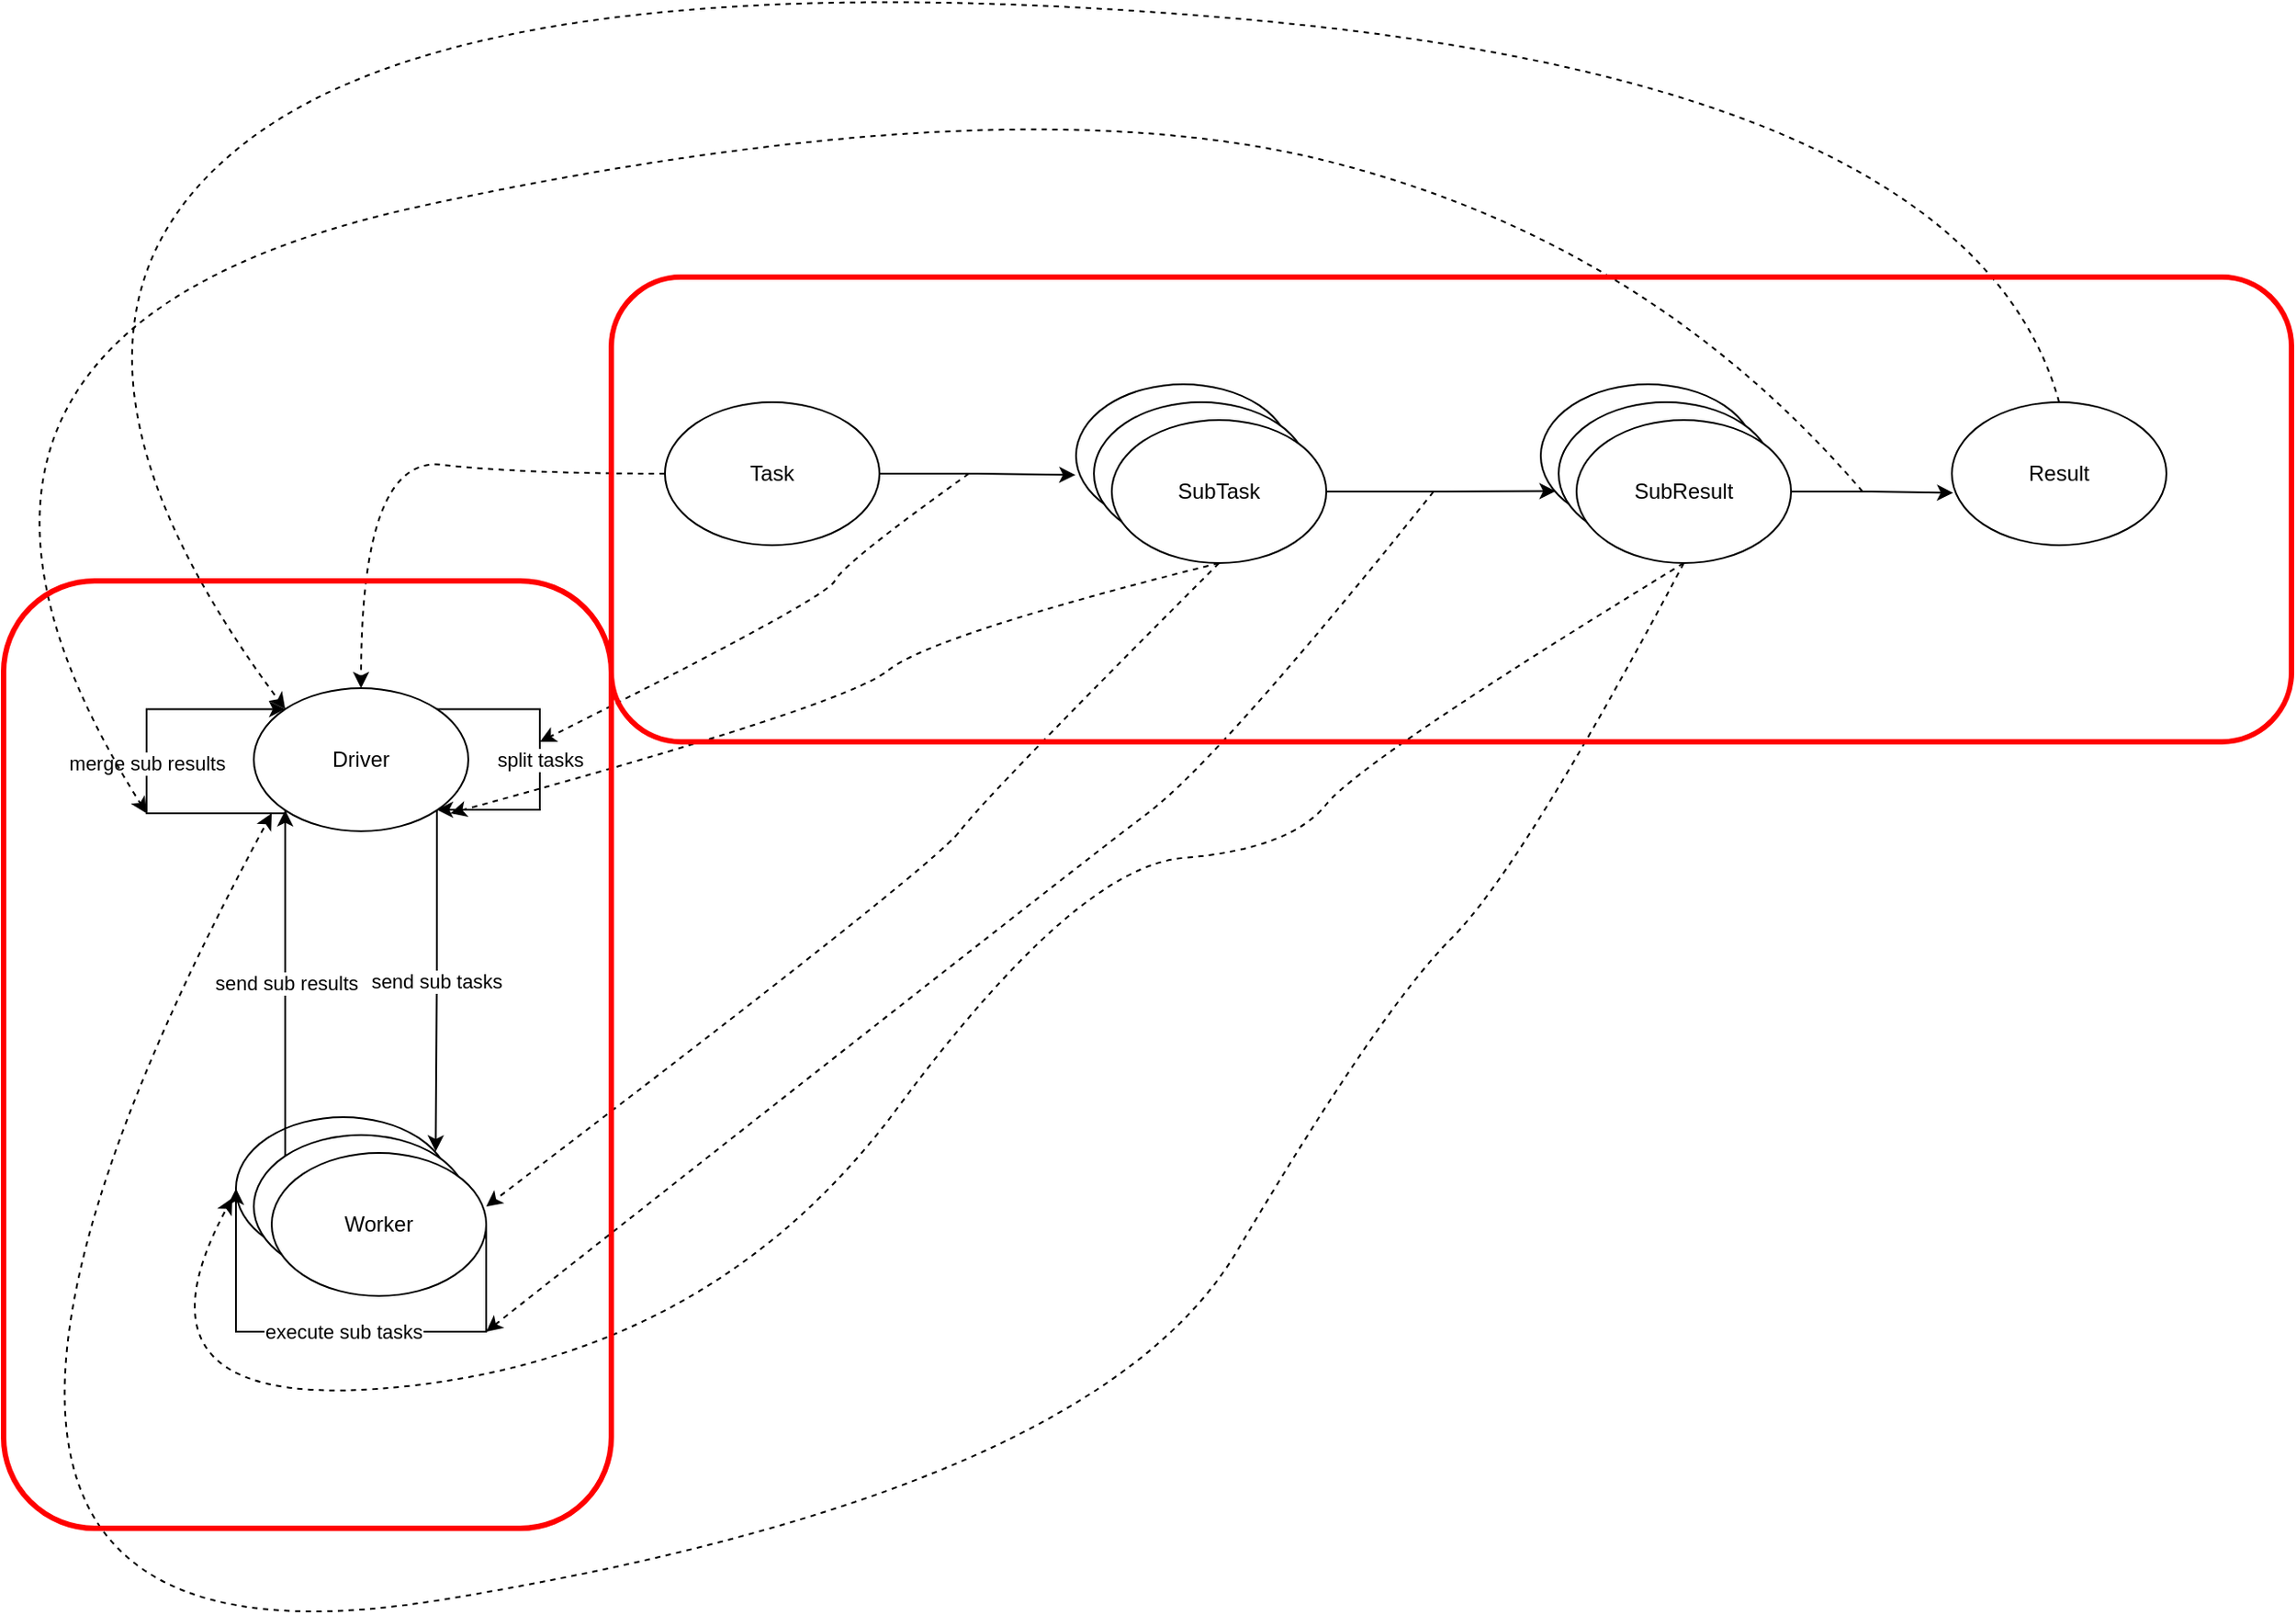<mxfile version="21.7.5" type="device">
  <diagram name="Page-1" id="Ud7aQqSmOvAZRoIEw6Nc">
    <mxGraphModel dx="2484" dy="2744" grid="1" gridSize="10" guides="1" tooltips="1" connect="1" arrows="1" fold="1" page="1" pageScale="1" pageWidth="850" pageHeight="1100" math="0" shadow="0">
      <root>
        <mxCell id="0" />
        <mxCell id="1" parent="0" />
        <mxCell id="e-IFG6QYBFB8opUAaAIH-26" style="edgeStyle=orthogonalEdgeStyle;rounded=0;orthogonalLoop=1;jettySize=auto;html=1;exitX=1;exitY=0.5;exitDx=0;exitDy=0;entryX=-0.003;entryY=0.634;entryDx=0;entryDy=0;entryPerimeter=0;" edge="1" parent="1" source="e-IFG6QYBFB8opUAaAIH-1" target="e-IFG6QYBFB8opUAaAIH-3">
          <mxGeometry relative="1" as="geometry" />
        </mxCell>
        <mxCell id="e-IFG6QYBFB8opUAaAIH-1" value="Task" style="ellipse;whiteSpace=wrap;html=1;" vertex="1" parent="1">
          <mxGeometry x="730" y="-40" width="120" height="80" as="geometry" />
        </mxCell>
        <mxCell id="e-IFG6QYBFB8opUAaAIH-2" value="Result" style="ellipse;whiteSpace=wrap;html=1;" vertex="1" parent="1">
          <mxGeometry x="1450" y="-40" width="120" height="80" as="geometry" />
        </mxCell>
        <mxCell id="e-IFG6QYBFB8opUAaAIH-18" value="send sub tasks" style="edgeStyle=orthogonalEdgeStyle;rounded=0;orthogonalLoop=1;jettySize=auto;html=1;exitX=1;exitY=1;exitDx=0;exitDy=0;entryX=0.931;entryY=0.24;entryDx=0;entryDy=0;entryPerimeter=0;" edge="1" parent="1" source="e-IFG6QYBFB8opUAaAIH-7" target="e-IFG6QYBFB8opUAaAIH-8">
          <mxGeometry relative="1" as="geometry" />
        </mxCell>
        <mxCell id="e-IFG6QYBFB8opUAaAIH-7" value="Driver" style="ellipse;whiteSpace=wrap;html=1;" vertex="1" parent="1">
          <mxGeometry x="500" y="120" width="120" height="80" as="geometry" />
        </mxCell>
        <mxCell id="e-IFG6QYBFB8opUAaAIH-11" value="" style="group" vertex="1" connectable="0" parent="1">
          <mxGeometry x="960" y="-50" width="140" height="100" as="geometry" />
        </mxCell>
        <mxCell id="e-IFG6QYBFB8opUAaAIH-3" value="SubTask" style="ellipse;whiteSpace=wrap;html=1;" vertex="1" parent="e-IFG6QYBFB8opUAaAIH-11">
          <mxGeometry width="120" height="80" as="geometry" />
        </mxCell>
        <mxCell id="e-IFG6QYBFB8opUAaAIH-9" value="SubTask" style="ellipse;whiteSpace=wrap;html=1;" vertex="1" parent="e-IFG6QYBFB8opUAaAIH-11">
          <mxGeometry x="10" y="10" width="120" height="80" as="geometry" />
        </mxCell>
        <mxCell id="e-IFG6QYBFB8opUAaAIH-10" value="SubTask" style="ellipse;whiteSpace=wrap;html=1;" vertex="1" parent="e-IFG6QYBFB8opUAaAIH-11">
          <mxGeometry x="20" y="20" width="120" height="80" as="geometry" />
        </mxCell>
        <mxCell id="e-IFG6QYBFB8opUAaAIH-14" value="" style="group" vertex="1" connectable="0" parent="1">
          <mxGeometry x="1220" y="-50" width="140" height="100" as="geometry" />
        </mxCell>
        <mxCell id="e-IFG6QYBFB8opUAaAIH-4" value="SubResult" style="ellipse;whiteSpace=wrap;html=1;" vertex="1" parent="e-IFG6QYBFB8opUAaAIH-14">
          <mxGeometry width="120" height="80" as="geometry" />
        </mxCell>
        <mxCell id="e-IFG6QYBFB8opUAaAIH-12" value="SubResult" style="ellipse;whiteSpace=wrap;html=1;" vertex="1" parent="e-IFG6QYBFB8opUAaAIH-14">
          <mxGeometry x="10" y="10" width="120" height="80" as="geometry" />
        </mxCell>
        <mxCell id="e-IFG6QYBFB8opUAaAIH-13" value="SubResult" style="ellipse;whiteSpace=wrap;html=1;" vertex="1" parent="e-IFG6QYBFB8opUAaAIH-14">
          <mxGeometry x="20" y="20" width="120" height="80" as="geometry" />
        </mxCell>
        <mxCell id="e-IFG6QYBFB8opUAaAIH-17" value="" style="group" vertex="1" connectable="0" parent="1">
          <mxGeometry x="490" y="360" width="140" height="100" as="geometry" />
        </mxCell>
        <mxCell id="e-IFG6QYBFB8opUAaAIH-8" value="Worker" style="ellipse;whiteSpace=wrap;html=1;" vertex="1" parent="e-IFG6QYBFB8opUAaAIH-17">
          <mxGeometry width="120" height="80" as="geometry" />
        </mxCell>
        <mxCell id="e-IFG6QYBFB8opUAaAIH-15" value="Worker" style="ellipse;whiteSpace=wrap;html=1;" vertex="1" parent="e-IFG6QYBFB8opUAaAIH-17">
          <mxGeometry x="10" y="10" width="120" height="80" as="geometry" />
        </mxCell>
        <mxCell id="e-IFG6QYBFB8opUAaAIH-16" value="Worker" style="ellipse;whiteSpace=wrap;html=1;" vertex="1" parent="e-IFG6QYBFB8opUAaAIH-17">
          <mxGeometry x="20" y="20" width="120" height="80" as="geometry" />
        </mxCell>
        <mxCell id="e-IFG6QYBFB8opUAaAIH-25" value="execute sub tasks" style="edgeStyle=orthogonalEdgeStyle;rounded=0;orthogonalLoop=1;jettySize=auto;html=1;exitX=1;exitY=0.5;exitDx=0;exitDy=0;entryX=0;entryY=0.5;entryDx=0;entryDy=0;" edge="1" parent="e-IFG6QYBFB8opUAaAIH-17" source="e-IFG6QYBFB8opUAaAIH-16" target="e-IFG6QYBFB8opUAaAIH-8">
          <mxGeometry relative="1" as="geometry">
            <Array as="points">
              <mxPoint x="140" y="120" />
              <mxPoint y="120" />
            </Array>
          </mxGeometry>
        </mxCell>
        <mxCell id="e-IFG6QYBFB8opUAaAIH-19" value="send sub results" style="edgeStyle=orthogonalEdgeStyle;rounded=0;orthogonalLoop=1;jettySize=auto;html=1;exitX=0;exitY=0;exitDx=0;exitDy=0;entryX=0;entryY=1;entryDx=0;entryDy=0;" edge="1" parent="1" source="e-IFG6QYBFB8opUAaAIH-15" target="e-IFG6QYBFB8opUAaAIH-7">
          <mxGeometry relative="1" as="geometry" />
        </mxCell>
        <mxCell id="e-IFG6QYBFB8opUAaAIH-20" value="split tasks" style="edgeStyle=orthogonalEdgeStyle;rounded=0;orthogonalLoop=1;jettySize=auto;html=1;exitX=1;exitY=0;exitDx=0;exitDy=0;entryX=1;entryY=1;entryDx=0;entryDy=0;" edge="1" parent="1" source="e-IFG6QYBFB8opUAaAIH-7" target="e-IFG6QYBFB8opUAaAIH-7">
          <mxGeometry relative="1" as="geometry">
            <Array as="points">
              <mxPoint x="660" y="132" />
              <mxPoint x="660" y="188" />
              <mxPoint x="602" y="188" />
            </Array>
          </mxGeometry>
        </mxCell>
        <mxCell id="e-IFG6QYBFB8opUAaAIH-23" value="merge sub results" style="edgeStyle=orthogonalEdgeStyle;rounded=0;orthogonalLoop=1;jettySize=auto;html=1;exitX=0.148;exitY=0.853;exitDx=0;exitDy=0;entryX=0;entryY=0;entryDx=0;entryDy=0;exitPerimeter=0;" edge="1" parent="1" source="e-IFG6QYBFB8opUAaAIH-7" target="e-IFG6QYBFB8opUAaAIH-7">
          <mxGeometry relative="1" as="geometry">
            <mxPoint x="510" y="76" as="sourcePoint" />
            <mxPoint x="510" y="132" as="targetPoint" />
            <Array as="points">
              <mxPoint x="518" y="190" />
              <mxPoint x="440" y="190" />
              <mxPoint x="440" y="132" />
            </Array>
          </mxGeometry>
        </mxCell>
        <mxCell id="e-IFG6QYBFB8opUAaAIH-27" style="edgeStyle=orthogonalEdgeStyle;rounded=0;orthogonalLoop=1;jettySize=auto;html=1;exitX=1;exitY=0.5;exitDx=0;exitDy=0;entryX=0.069;entryY=0.747;entryDx=0;entryDy=0;entryPerimeter=0;" edge="1" parent="1" source="e-IFG6QYBFB8opUAaAIH-10" target="e-IFG6QYBFB8opUAaAIH-4">
          <mxGeometry relative="1" as="geometry" />
        </mxCell>
        <mxCell id="e-IFG6QYBFB8opUAaAIH-28" style="edgeStyle=orthogonalEdgeStyle;rounded=0;orthogonalLoop=1;jettySize=auto;html=1;exitX=1;exitY=0.5;exitDx=0;exitDy=0;entryX=0.006;entryY=0.634;entryDx=0;entryDy=0;entryPerimeter=0;" edge="1" parent="1" source="e-IFG6QYBFB8opUAaAIH-13" target="e-IFG6QYBFB8opUAaAIH-2">
          <mxGeometry relative="1" as="geometry" />
        </mxCell>
        <mxCell id="e-IFG6QYBFB8opUAaAIH-31" value="" style="curved=1;endArrow=classic;html=1;rounded=0;exitX=0;exitY=0.5;exitDx=0;exitDy=0;entryX=0.5;entryY=0;entryDx=0;entryDy=0;dashed=1;" edge="1" parent="1" source="e-IFG6QYBFB8opUAaAIH-1" target="e-IFG6QYBFB8opUAaAIH-7">
          <mxGeometry width="50" height="50" relative="1" as="geometry">
            <mxPoint x="1050" y="210" as="sourcePoint" />
            <mxPoint x="1100" y="160" as="targetPoint" />
            <Array as="points">
              <mxPoint x="650" />
              <mxPoint x="560" y="-10" />
            </Array>
          </mxGeometry>
        </mxCell>
        <mxCell id="e-IFG6QYBFB8opUAaAIH-32" value="" style="curved=1;endArrow=classic;html=1;rounded=0;dashed=1;" edge="1" parent="1">
          <mxGeometry width="50" height="50" relative="1" as="geometry">
            <mxPoint x="900" as="sourcePoint" />
            <mxPoint x="660" y="150" as="targetPoint" />
            <Array as="points">
              <mxPoint x="830" y="50" />
              <mxPoint x="820" y="70" />
            </Array>
          </mxGeometry>
        </mxCell>
        <mxCell id="e-IFG6QYBFB8opUAaAIH-33" value="" style="curved=1;endArrow=classic;html=1;rounded=0;exitX=0.5;exitY=1;exitDx=0;exitDy=0;dashed=1;" edge="1" parent="1" source="e-IFG6QYBFB8opUAaAIH-10">
          <mxGeometry width="50" height="50" relative="1" as="geometry">
            <mxPoint x="960" y="270" as="sourcePoint" />
            <mxPoint x="610" y="190" as="targetPoint" />
            <Array as="points">
              <mxPoint x="880" y="90" />
              <mxPoint x="830" y="130" />
            </Array>
          </mxGeometry>
        </mxCell>
        <mxCell id="e-IFG6QYBFB8opUAaAIH-34" value="" style="curved=1;endArrow=classic;html=1;rounded=0;exitX=0.5;exitY=1;exitDx=0;exitDy=0;dashed=1;" edge="1" parent="1" source="e-IFG6QYBFB8opUAaAIH-10">
          <mxGeometry width="50" height="50" relative="1" as="geometry">
            <mxPoint x="960" y="270" as="sourcePoint" />
            <mxPoint x="630" y="410" as="targetPoint" />
            <Array as="points">
              <mxPoint x="910" y="180" />
              <mxPoint x="880" y="220" />
            </Array>
          </mxGeometry>
        </mxCell>
        <mxCell id="e-IFG6QYBFB8opUAaAIH-35" value="" style="curved=1;endArrow=classic;html=1;rounded=0;dashed=1;" edge="1" parent="1">
          <mxGeometry width="50" height="50" relative="1" as="geometry">
            <mxPoint x="1160" y="10" as="sourcePoint" />
            <mxPoint x="630" y="480" as="targetPoint" />
            <Array as="points">
              <mxPoint x="1040" y="160" />
              <mxPoint x="960" y="220" />
            </Array>
          </mxGeometry>
        </mxCell>
        <mxCell id="e-IFG6QYBFB8opUAaAIH-36" value="" style="curved=1;endArrow=classic;html=1;rounded=0;exitX=0.5;exitY=1;exitDx=0;exitDy=0;entryX=-0.017;entryY=0.565;entryDx=0;entryDy=0;entryPerimeter=0;dashed=1;" edge="1" parent="1" source="e-IFG6QYBFB8opUAaAIH-13" target="e-IFG6QYBFB8opUAaAIH-8">
          <mxGeometry width="50" height="50" relative="1" as="geometry">
            <mxPoint x="960" y="270" as="sourcePoint" />
            <mxPoint x="740" y="510" as="targetPoint" />
            <Array as="points">
              <mxPoint x="1120" y="160" />
              <mxPoint x="1080" y="210" />
              <mxPoint x="960" y="220" />
              <mxPoint x="760" y="490" />
              <mxPoint x="420" y="530" />
            </Array>
          </mxGeometry>
        </mxCell>
        <mxCell id="e-IFG6QYBFB8opUAaAIH-37" value="" style="curved=1;endArrow=classic;html=1;rounded=0;dashed=1;" edge="1" parent="1">
          <mxGeometry width="50" height="50" relative="1" as="geometry">
            <mxPoint x="1400" y="10" as="sourcePoint" />
            <mxPoint x="440" y="190" as="targetPoint" />
            <Array as="points">
              <mxPoint x="1280" y="-130" />
              <mxPoint x="920" y="-220" />
              <mxPoint x="270" y="-80" />
            </Array>
          </mxGeometry>
        </mxCell>
        <mxCell id="e-IFG6QYBFB8opUAaAIH-38" value="" style="curved=1;endArrow=classic;html=1;rounded=0;dashed=1;" edge="1" parent="1">
          <mxGeometry width="50" height="50" relative="1" as="geometry">
            <mxPoint x="1300" y="50" as="sourcePoint" />
            <mxPoint x="510" y="190" as="targetPoint" />
            <Array as="points">
              <mxPoint x="1210" y="220" />
              <mxPoint x="1130" y="300" />
              <mxPoint x="970" y="570" />
              <mxPoint x="240" y="690" />
            </Array>
          </mxGeometry>
        </mxCell>
        <mxCell id="e-IFG6QYBFB8opUAaAIH-39" value="" style="curved=1;endArrow=classic;html=1;rounded=0;exitX=0.5;exitY=0;exitDx=0;exitDy=0;entryX=0;entryY=0;entryDx=0;entryDy=0;dashed=1;" edge="1" parent="1" source="e-IFG6QYBFB8opUAaAIH-2" target="e-IFG6QYBFB8opUAaAIH-7">
          <mxGeometry width="50" height="50" relative="1" as="geometry">
            <mxPoint x="900" y="350" as="sourcePoint" />
            <mxPoint x="950" y="300" as="targetPoint" />
            <Array as="points">
              <mxPoint x="1460" y="-220" />
              <mxPoint x="630" y="-290" />
              <mxPoint x="360" y="-80" />
            </Array>
          </mxGeometry>
        </mxCell>
        <mxCell id="e-IFG6QYBFB8opUAaAIH-40" value="" style="rounded=1;whiteSpace=wrap;html=1;fillColor=none;strokeWidth=3;strokeColor=#ff0000;" vertex="1" parent="1">
          <mxGeometry x="360" y="60" width="340" height="530" as="geometry" />
        </mxCell>
        <mxCell id="e-IFG6QYBFB8opUAaAIH-41" value="" style="rounded=1;whiteSpace=wrap;html=1;fillColor=none;strokeWidth=3;strokeColor=#ff0000;" vertex="1" parent="1">
          <mxGeometry x="700" y="-110" width="940" height="260" as="geometry" />
        </mxCell>
      </root>
    </mxGraphModel>
  </diagram>
</mxfile>
